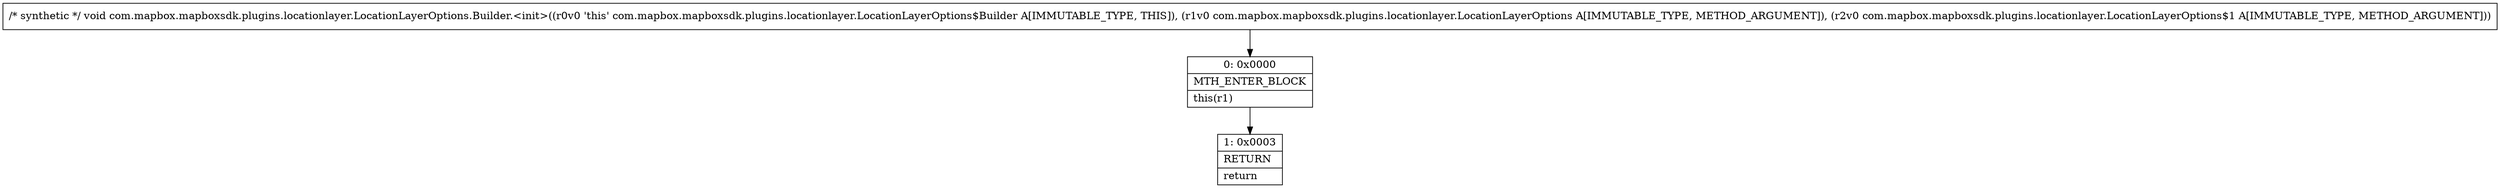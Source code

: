 digraph "CFG forcom.mapbox.mapboxsdk.plugins.locationlayer.LocationLayerOptions.Builder.\<init\>(Lcom\/mapbox\/mapboxsdk\/plugins\/locationlayer\/LocationLayerOptions;Lcom\/mapbox\/mapboxsdk\/plugins\/locationlayer\/LocationLayerOptions$1;)V" {
Node_0 [shape=record,label="{0\:\ 0x0000|MTH_ENTER_BLOCK\l|this(r1)\l}"];
Node_1 [shape=record,label="{1\:\ 0x0003|RETURN\l|return\l}"];
MethodNode[shape=record,label="{\/* synthetic *\/ void com.mapbox.mapboxsdk.plugins.locationlayer.LocationLayerOptions.Builder.\<init\>((r0v0 'this' com.mapbox.mapboxsdk.plugins.locationlayer.LocationLayerOptions$Builder A[IMMUTABLE_TYPE, THIS]), (r1v0 com.mapbox.mapboxsdk.plugins.locationlayer.LocationLayerOptions A[IMMUTABLE_TYPE, METHOD_ARGUMENT]), (r2v0 com.mapbox.mapboxsdk.plugins.locationlayer.LocationLayerOptions$1 A[IMMUTABLE_TYPE, METHOD_ARGUMENT])) }"];
MethodNode -> Node_0;
Node_0 -> Node_1;
}

